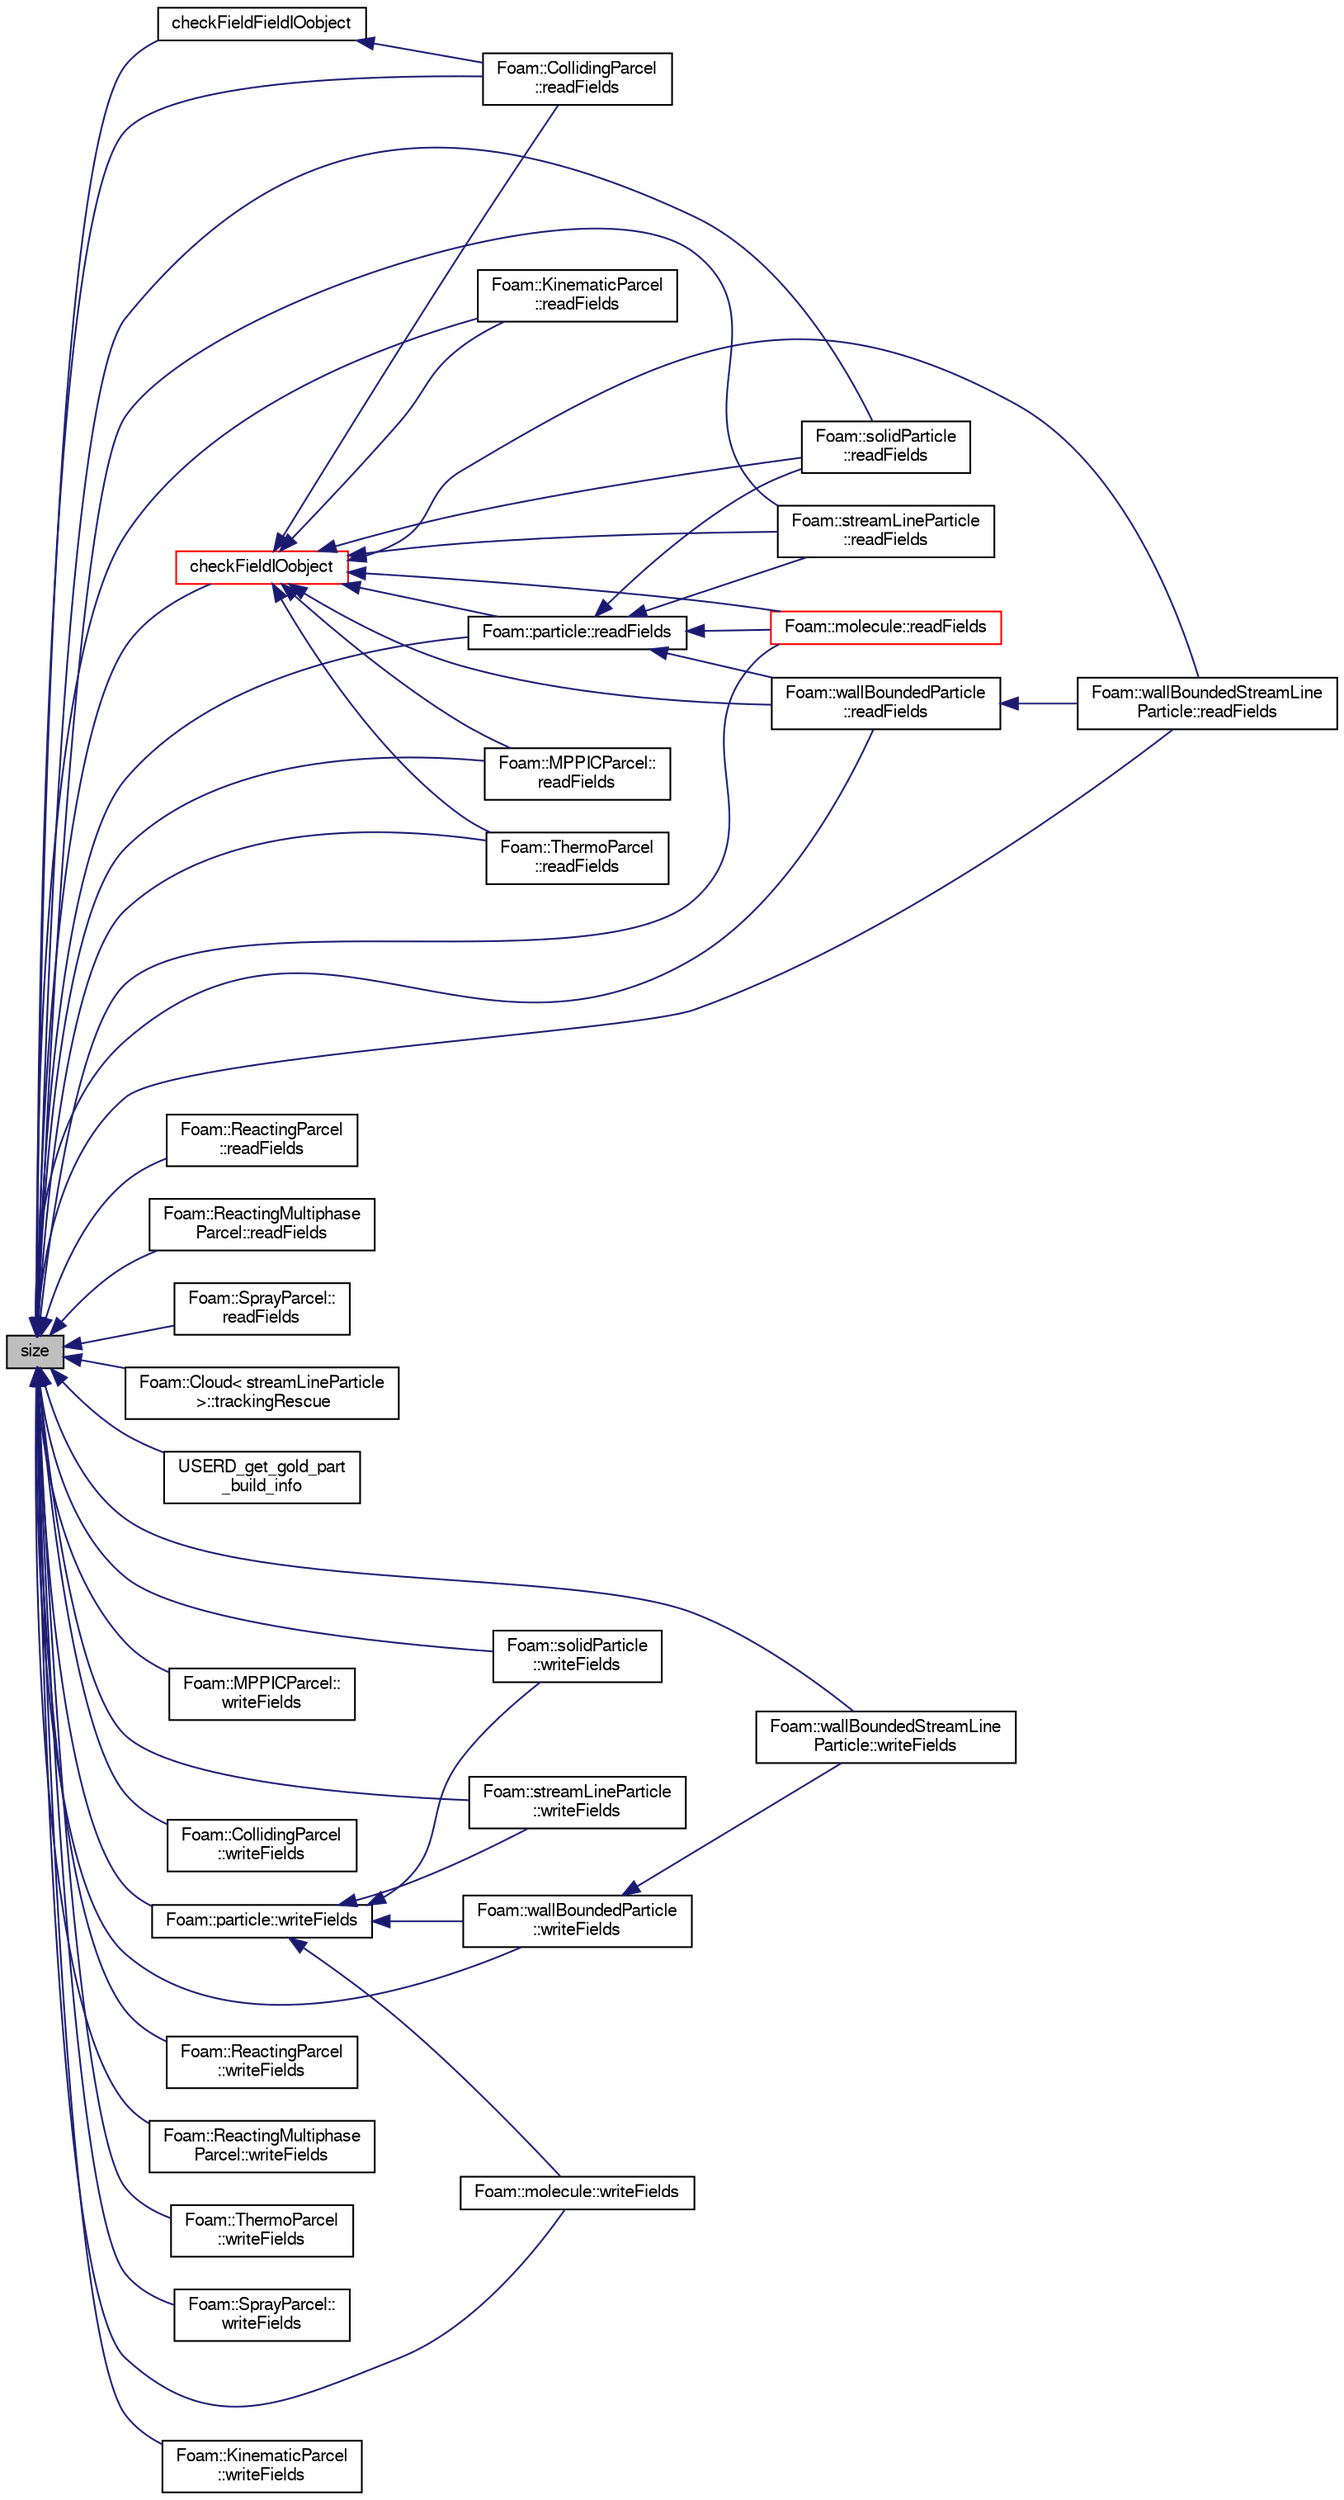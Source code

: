 digraph "size"
{
  bgcolor="transparent";
  edge [fontname="FreeSans",fontsize="10",labelfontname="FreeSans",labelfontsize="10"];
  node [fontname="FreeSans",fontsize="10",shape=record];
  rankdir="LR";
  Node1 [label="size",height=0.2,width=0.4,color="black", fillcolor="grey75", style="filled" fontcolor="black"];
  Node1 -> Node2 [dir="back",color="midnightblue",fontsize="10",style="solid",fontname="FreeSans"];
  Node2 [label="checkFieldFieldIOobject",height=0.2,width=0.4,color="black",URL="$a00267.html#a71fe4250b2f57f456a9e488bd60925de",tooltip="Check lagrangian data fieldfield. "];
  Node2 -> Node3 [dir="back",color="midnightblue",fontsize="10",style="solid",fontname="FreeSans"];
  Node3 [label="Foam::CollidingParcel\l::readFields",height=0.2,width=0.4,color="black",URL="$a00301.html#ae1118a08fed2fe58c47d9142f0f131af",tooltip="Read. "];
  Node1 -> Node4 [dir="back",color="midnightblue",fontsize="10",style="solid",fontname="FreeSans"];
  Node4 [label="checkFieldIOobject",height=0.2,width=0.4,color="red",URL="$a00267.html#a486af0edf3690d838e57019f1b256cd2",tooltip="Check lagrangian data field. "];
  Node4 -> Node5 [dir="back",color="midnightblue",fontsize="10",style="solid",fontname="FreeSans"];
  Node5 [label="Foam::particle::readFields",height=0.2,width=0.4,color="black",URL="$a01725.html#ae1118a08fed2fe58c47d9142f0f131af",tooltip="Read the fields associated with the owner cloud. "];
  Node5 -> Node6 [dir="back",color="midnightblue",fontsize="10",style="solid",fontname="FreeSans"];
  Node6 [label="Foam::molecule::readFields",height=0.2,width=0.4,color="red",URL="$a01478.html#acb3924c097c11bf0acea90e570b814d0"];
  Node5 -> Node7 [dir="back",color="midnightblue",fontsize="10",style="solid",fontname="FreeSans"];
  Node7 [label="Foam::solidParticle\l::readFields",height=0.2,width=0.4,color="black",URL="$a02304.html#ac7cf0a4e59ebca835e0e428904eecb41"];
  Node5 -> Node8 [dir="back",color="midnightblue",fontsize="10",style="solid",fontname="FreeSans"];
  Node8 [label="Foam::streamLineParticle\l::readFields",height=0.2,width=0.4,color="black",URL="$a02387.html#a6dcd4895ca674d477a9117e63ea82691",tooltip="Read. "];
  Node5 -> Node9 [dir="back",color="midnightblue",fontsize="10",style="solid",fontname="FreeSans"];
  Node9 [label="Foam::wallBoundedParticle\l::readFields",height=0.2,width=0.4,color="black",URL="$a02752.html#aeb3ed2213b2b23bf4544856579583441",tooltip="Read. "];
  Node9 -> Node10 [dir="back",color="midnightblue",fontsize="10",style="solid",fontname="FreeSans"];
  Node10 [label="Foam::wallBoundedStreamLine\lParticle::readFields",height=0.2,width=0.4,color="black",URL="$a02754.html#ae1b5d2c10ca3d41e997a390d1dca1853",tooltip="Read. "];
  Node4 -> Node3 [dir="back",color="midnightblue",fontsize="10",style="solid",fontname="FreeSans"];
  Node4 -> Node11 [dir="back",color="midnightblue",fontsize="10",style="solid",fontname="FreeSans"];
  Node11 [label="Foam::KinematicParcel\l::readFields",height=0.2,width=0.4,color="black",URL="$a01196.html#ae1118a08fed2fe58c47d9142f0f131af",tooltip="Read. "];
  Node4 -> Node12 [dir="back",color="midnightblue",fontsize="10",style="solid",fontname="FreeSans"];
  Node12 [label="Foam::MPPICParcel::\lreadFields",height=0.2,width=0.4,color="black",URL="$a01494.html#ae1118a08fed2fe58c47d9142f0f131af",tooltip="Read. "];
  Node4 -> Node13 [dir="back",color="midnightblue",fontsize="10",style="solid",fontname="FreeSans"];
  Node13 [label="Foam::ThermoParcel\l::readFields",height=0.2,width=0.4,color="black",URL="$a02522.html#ae1118a08fed2fe58c47d9142f0f131af",tooltip="Read. "];
  Node4 -> Node6 [dir="back",color="midnightblue",fontsize="10",style="solid",fontname="FreeSans"];
  Node4 -> Node7 [dir="back",color="midnightblue",fontsize="10",style="solid",fontname="FreeSans"];
  Node4 -> Node8 [dir="back",color="midnightblue",fontsize="10",style="solid",fontname="FreeSans"];
  Node4 -> Node9 [dir="back",color="midnightblue",fontsize="10",style="solid",fontname="FreeSans"];
  Node4 -> Node10 [dir="back",color="midnightblue",fontsize="10",style="solid",fontname="FreeSans"];
  Node1 -> Node10 [dir="back",color="midnightblue",fontsize="10",style="solid",fontname="FreeSans"];
  Node1 -> Node7 [dir="back",color="midnightblue",fontsize="10",style="solid",fontname="FreeSans"];
  Node1 -> Node12 [dir="back",color="midnightblue",fontsize="10",style="solid",fontname="FreeSans"];
  Node1 -> Node8 [dir="back",color="midnightblue",fontsize="10",style="solid",fontname="FreeSans"];
  Node1 -> Node3 [dir="back",color="midnightblue",fontsize="10",style="solid",fontname="FreeSans"];
  Node1 -> Node9 [dir="back",color="midnightblue",fontsize="10",style="solid",fontname="FreeSans"];
  Node1 -> Node6 [dir="back",color="midnightblue",fontsize="10",style="solid",fontname="FreeSans"];
  Node1 -> Node14 [dir="back",color="midnightblue",fontsize="10",style="solid",fontname="FreeSans"];
  Node14 [label="Foam::ReactingParcel\l::readFields",height=0.2,width=0.4,color="black",URL="$a02030.html#ae1118a08fed2fe58c47d9142f0f131af",tooltip="Read - no composition. "];
  Node1 -> Node15 [dir="back",color="midnightblue",fontsize="10",style="solid",fontname="FreeSans"];
  Node15 [label="Foam::ReactingMultiphase\lParcel::readFields",height=0.2,width=0.4,color="black",URL="$a02025.html#ae1118a08fed2fe58c47d9142f0f131af",tooltip="Read - no composition. "];
  Node1 -> Node13 [dir="back",color="midnightblue",fontsize="10",style="solid",fontname="FreeSans"];
  Node1 -> Node16 [dir="back",color="midnightblue",fontsize="10",style="solid",fontname="FreeSans"];
  Node16 [label="Foam::SprayParcel::\lreadFields",height=0.2,width=0.4,color="black",URL="$a02342.html#ae1118a08fed2fe58c47d9142f0f131af",tooltip="Read - no composition. "];
  Node1 -> Node5 [dir="back",color="midnightblue",fontsize="10",style="solid",fontname="FreeSans"];
  Node1 -> Node11 [dir="back",color="midnightblue",fontsize="10",style="solid",fontname="FreeSans"];
  Node1 -> Node17 [dir="back",color="midnightblue",fontsize="10",style="solid",fontname="FreeSans"];
  Node17 [label="Foam::Cloud\< streamLineParticle\l \>::trackingRescue",height=0.2,width=0.4,color="black",URL="$a00267.html#a39b939425d3dc8f1088873ce4f761c98",tooltip="Increment the nTrackingRescues counter. "];
  Node1 -> Node18 [dir="back",color="midnightblue",fontsize="10",style="solid",fontname="FreeSans"];
  Node18 [label="USERD_get_gold_part\l_build_info",height=0.2,width=0.4,color="black",URL="$a03939.html#a512588b506ad4b9e377d387553a7a377"];
  Node1 -> Node19 [dir="back",color="midnightblue",fontsize="10",style="solid",fontname="FreeSans"];
  Node19 [label="Foam::wallBoundedStreamLine\lParticle::writeFields",height=0.2,width=0.4,color="black",URL="$a02754.html#a25e85e5addaa945c0e2de4205d3662e9",tooltip="Write. "];
  Node1 -> Node20 [dir="back",color="midnightblue",fontsize="10",style="solid",fontname="FreeSans"];
  Node20 [label="Foam::solidParticle\l::writeFields",height=0.2,width=0.4,color="black",URL="$a02304.html#ae8ec839877d43a55d64c270034768f28"];
  Node1 -> Node21 [dir="back",color="midnightblue",fontsize="10",style="solid",fontname="FreeSans"];
  Node21 [label="Foam::MPPICParcel::\lwriteFields",height=0.2,width=0.4,color="black",URL="$a01494.html#a906eddb9c2a5710c531a5a57276cc18e",tooltip="Write. "];
  Node1 -> Node22 [dir="back",color="midnightblue",fontsize="10",style="solid",fontname="FreeSans"];
  Node22 [label="Foam::streamLineParticle\l::writeFields",height=0.2,width=0.4,color="black",URL="$a02387.html#a0fcb040c7c92b8688ec467a198591e80",tooltip="Write. "];
  Node1 -> Node23 [dir="back",color="midnightblue",fontsize="10",style="solid",fontname="FreeSans"];
  Node23 [label="Foam::CollidingParcel\l::writeFields",height=0.2,width=0.4,color="black",URL="$a00301.html#a906eddb9c2a5710c531a5a57276cc18e",tooltip="Write. "];
  Node1 -> Node24 [dir="back",color="midnightblue",fontsize="10",style="solid",fontname="FreeSans"];
  Node24 [label="Foam::wallBoundedParticle\l::writeFields",height=0.2,width=0.4,color="black",URL="$a02752.html#a4b6c8e48b13c9a29be2b1141c69b7277",tooltip="Write. "];
  Node24 -> Node19 [dir="back",color="midnightblue",fontsize="10",style="solid",fontname="FreeSans"];
  Node1 -> Node25 [dir="back",color="midnightblue",fontsize="10",style="solid",fontname="FreeSans"];
  Node25 [label="Foam::molecule::writeFields",height=0.2,width=0.4,color="black",URL="$a01478.html#aa4b4162953822603a8cfb0ee3ca761c0"];
  Node1 -> Node26 [dir="back",color="midnightblue",fontsize="10",style="solid",fontname="FreeSans"];
  Node26 [label="Foam::ReactingParcel\l::writeFields",height=0.2,width=0.4,color="black",URL="$a02030.html#a64adf0008b4736131ce199c3a2c5ffd7",tooltip="Write. "];
  Node1 -> Node27 [dir="back",color="midnightblue",fontsize="10",style="solid",fontname="FreeSans"];
  Node27 [label="Foam::ReactingMultiphase\lParcel::writeFields",height=0.2,width=0.4,color="black",URL="$a02025.html#a64adf0008b4736131ce199c3a2c5ffd7",tooltip="Write. "];
  Node1 -> Node28 [dir="back",color="midnightblue",fontsize="10",style="solid",fontname="FreeSans"];
  Node28 [label="Foam::ThermoParcel\l::writeFields",height=0.2,width=0.4,color="black",URL="$a02522.html#a906eddb9c2a5710c531a5a57276cc18e",tooltip="Write. "];
  Node1 -> Node29 [dir="back",color="midnightblue",fontsize="10",style="solid",fontname="FreeSans"];
  Node29 [label="Foam::SprayParcel::\lwriteFields",height=0.2,width=0.4,color="black",URL="$a02342.html#a64adf0008b4736131ce199c3a2c5ffd7",tooltip="Write. "];
  Node1 -> Node30 [dir="back",color="midnightblue",fontsize="10",style="solid",fontname="FreeSans"];
  Node30 [label="Foam::particle::writeFields",height=0.2,width=0.4,color="black",URL="$a01725.html#a906eddb9c2a5710c531a5a57276cc18e",tooltip="Write the fields associated with the owner cloud. "];
  Node30 -> Node25 [dir="back",color="midnightblue",fontsize="10",style="solid",fontname="FreeSans"];
  Node30 -> Node20 [dir="back",color="midnightblue",fontsize="10",style="solid",fontname="FreeSans"];
  Node30 -> Node22 [dir="back",color="midnightblue",fontsize="10",style="solid",fontname="FreeSans"];
  Node30 -> Node24 [dir="back",color="midnightblue",fontsize="10",style="solid",fontname="FreeSans"];
  Node1 -> Node31 [dir="back",color="midnightblue",fontsize="10",style="solid",fontname="FreeSans"];
  Node31 [label="Foam::KinematicParcel\l::writeFields",height=0.2,width=0.4,color="black",URL="$a01196.html#a906eddb9c2a5710c531a5a57276cc18e",tooltip="Write. "];
}
